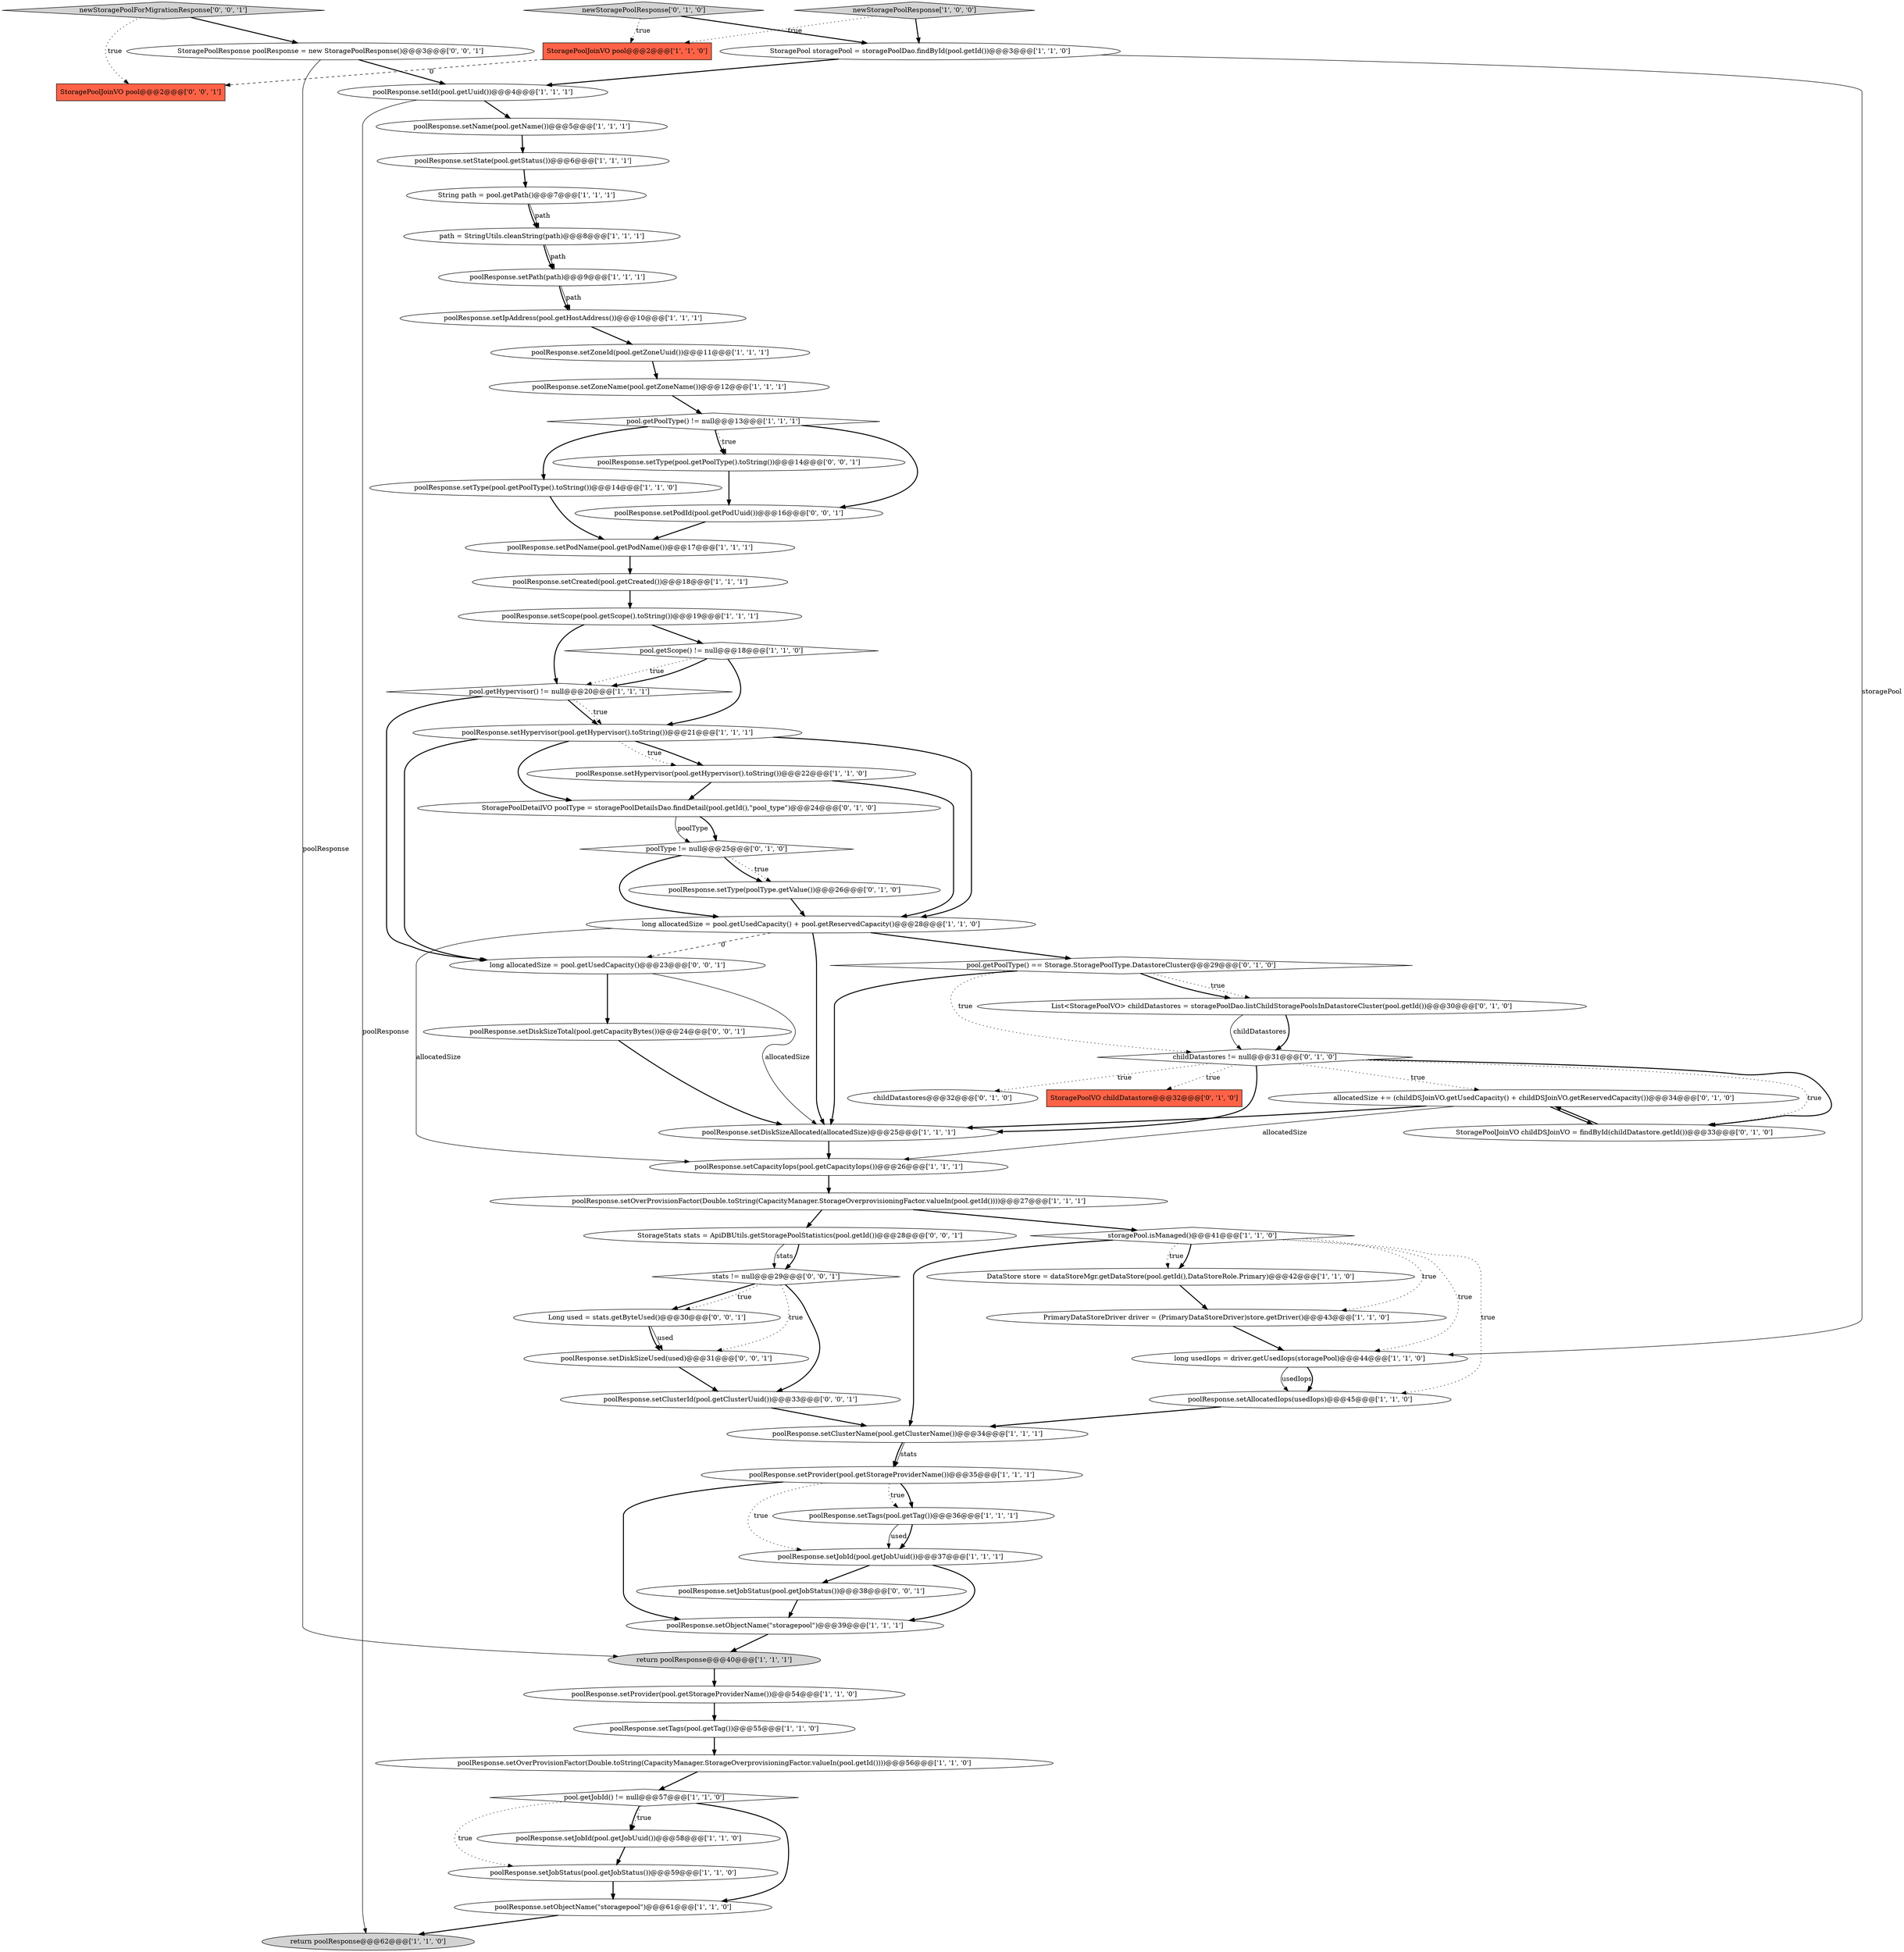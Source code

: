 digraph {
49 [style = filled, label = "newStoragePoolResponse['0', '1', '0']", fillcolor = lightgray, shape = diamond image = "AAA0AAABBB2BBB"];
41 [style = filled, label = "String path = pool.getPath()@@@7@@@['1', '1', '1']", fillcolor = white, shape = ellipse image = "AAA0AAABBB1BBB"];
53 [style = filled, label = "poolResponse.setType(poolType.getValue())@@@26@@@['0', '1', '0']", fillcolor = white, shape = ellipse image = "AAA1AAABBB2BBB"];
21 [style = filled, label = "poolResponse.setCreated(pool.getCreated())@@@18@@@['1', '1', '1']", fillcolor = white, shape = ellipse image = "AAA0AAABBB1BBB"];
30 [style = filled, label = "pool.getPoolType() != null@@@13@@@['1', '1', '1']", fillcolor = white, shape = diamond image = "AAA0AAABBB1BBB"];
42 [style = filled, label = "poolResponse.setProvider(pool.getStorageProviderName())@@@35@@@['1', '1', '1']", fillcolor = white, shape = ellipse image = "AAA0AAABBB1BBB"];
66 [style = filled, label = "poolResponse.setType(pool.getPoolType().toString())@@@14@@@['0', '0', '1']", fillcolor = white, shape = ellipse image = "AAA0AAABBB3BBB"];
15 [style = filled, label = "pool.getScope() != null@@@18@@@['1', '1', '0']", fillcolor = white, shape = diamond image = "AAA0AAABBB1BBB"];
60 [style = filled, label = "newStoragePoolForMigrationResponse['0', '0', '1']", fillcolor = lightgray, shape = diamond image = "AAA0AAABBB3BBB"];
59 [style = filled, label = "poolResponse.setPodId(pool.getPodUuid())@@@16@@@['0', '0', '1']", fillcolor = white, shape = ellipse image = "AAA0AAABBB3BBB"];
62 [style = filled, label = "StoragePoolResponse poolResponse = new StoragePoolResponse()@@@3@@@['0', '0', '1']", fillcolor = white, shape = ellipse image = "AAA0AAABBB3BBB"];
7 [style = filled, label = "poolResponse.setTags(pool.getTag())@@@55@@@['1', '1', '0']", fillcolor = white, shape = ellipse image = "AAA0AAABBB1BBB"];
3 [style = filled, label = "poolResponse.setTags(pool.getTag())@@@36@@@['1', '1', '1']", fillcolor = white, shape = ellipse image = "AAA0AAABBB1BBB"];
40 [style = filled, label = "poolResponse.setJobStatus(pool.getJobStatus())@@@59@@@['1', '1', '0']", fillcolor = white, shape = ellipse image = "AAA0AAABBB1BBB"];
9 [style = filled, label = "DataStore store = dataStoreMgr.getDataStore(pool.getId(),DataStoreRole.Primary)@@@42@@@['1', '1', '0']", fillcolor = white, shape = ellipse image = "AAA0AAABBB1BBB"];
24 [style = filled, label = "long allocatedSize = pool.getUsedCapacity() + pool.getReservedCapacity()@@@28@@@['1', '1', '0']", fillcolor = white, shape = ellipse image = "AAA0AAABBB1BBB"];
31 [style = filled, label = "path = StringUtils.cleanString(path)@@@8@@@['1', '1', '1']", fillcolor = white, shape = ellipse image = "AAA0AAABBB1BBB"];
48 [style = filled, label = "childDatastores != null@@@31@@@['0', '1', '0']", fillcolor = white, shape = diamond image = "AAA1AAABBB2BBB"];
28 [style = filled, label = "pool.getHypervisor() != null@@@20@@@['1', '1', '1']", fillcolor = white, shape = diamond image = "AAA0AAABBB1BBB"];
5 [style = filled, label = "poolResponse.setHypervisor(pool.getHypervisor().toString())@@@22@@@['1', '1', '0']", fillcolor = white, shape = ellipse image = "AAA0AAABBB1BBB"];
34 [style = filled, label = "pool.getJobId() != null@@@57@@@['1', '1', '0']", fillcolor = white, shape = diamond image = "AAA0AAABBB1BBB"];
47 [style = filled, label = "pool.getPoolType() == Storage.StoragePoolType.DatastoreCluster@@@29@@@['0', '1', '0']", fillcolor = white, shape = diamond image = "AAA1AAABBB2BBB"];
4 [style = filled, label = "poolResponse.setOverProvisionFactor(Double.toString(CapacityManager.StorageOverprovisioningFactor.valueIn(pool.getId())))@@@27@@@['1', '1', '1']", fillcolor = white, shape = ellipse image = "AAA0AAABBB1BBB"];
22 [style = filled, label = "poolResponse.setJobId(pool.getJobUuid())@@@37@@@['1', '1', '1']", fillcolor = white, shape = ellipse image = "AAA0AAABBB1BBB"];
0 [style = filled, label = "poolResponse.setPath(path)@@@9@@@['1', '1', '1']", fillcolor = white, shape = ellipse image = "AAA0AAABBB1BBB"];
14 [style = filled, label = "poolResponse.setOverProvisionFactor(Double.toString(CapacityManager.StorageOverprovisioningFactor.valueIn(pool.getId())))@@@56@@@['1', '1', '0']", fillcolor = white, shape = ellipse image = "AAA0AAABBB1BBB"];
36 [style = filled, label = "PrimaryDataStoreDriver driver = (PrimaryDataStoreDriver)store.getDriver()@@@43@@@['1', '1', '0']", fillcolor = white, shape = ellipse image = "AAA0AAABBB1BBB"];
11 [style = filled, label = "poolResponse.setClusterName(pool.getClusterName())@@@34@@@['1', '1', '1']", fillcolor = white, shape = ellipse image = "AAA0AAABBB1BBB"];
67 [style = filled, label = "poolResponse.setDiskSizeUsed(used)@@@31@@@['0', '0', '1']", fillcolor = white, shape = ellipse image = "AAA0AAABBB3BBB"];
2 [style = filled, label = "poolResponse.setDiskSizeAllocated(allocatedSize)@@@25@@@['1', '1', '1']", fillcolor = white, shape = ellipse image = "AAA0AAABBB1BBB"];
10 [style = filled, label = "StoragePoolJoinVO pool@@@2@@@['1', '1', '0']", fillcolor = tomato, shape = box image = "AAA0AAABBB1BBB"];
13 [style = filled, label = "poolResponse.setJobId(pool.getJobUuid())@@@58@@@['1', '1', '0']", fillcolor = white, shape = ellipse image = "AAA0AAABBB1BBB"];
56 [style = filled, label = "StorageStats stats = ApiDBUtils.getStoragePoolStatistics(pool.getId())@@@28@@@['0', '0', '1']", fillcolor = white, shape = ellipse image = "AAA0AAABBB3BBB"];
8 [style = filled, label = "poolResponse.setHypervisor(pool.getHypervisor().toString())@@@21@@@['1', '1', '1']", fillcolor = white, shape = ellipse image = "AAA0AAABBB1BBB"];
63 [style = filled, label = "StoragePoolJoinVO pool@@@2@@@['0', '0', '1']", fillcolor = tomato, shape = box image = "AAA0AAABBB3BBB"];
52 [style = filled, label = "StoragePoolDetailVO poolType = storagePoolDetailsDao.findDetail(pool.getId(),\"pool_type\")@@@24@@@['0', '1', '0']", fillcolor = white, shape = ellipse image = "AAA1AAABBB2BBB"];
65 [style = filled, label = "poolResponse.setDiskSizeTotal(pool.getCapacityBytes())@@@24@@@['0', '0', '1']", fillcolor = white, shape = ellipse image = "AAA0AAABBB3BBB"];
20 [style = filled, label = "poolResponse.setType(pool.getPoolType().toString())@@@14@@@['1', '1', '0']", fillcolor = white, shape = ellipse image = "AAA0AAABBB1BBB"];
25 [style = filled, label = "poolResponse.setPodName(pool.getPodName())@@@17@@@['1', '1', '1']", fillcolor = white, shape = ellipse image = "AAA0AAABBB1BBB"];
61 [style = filled, label = "poolResponse.setClusterId(pool.getClusterUuid())@@@33@@@['0', '0', '1']", fillcolor = white, shape = ellipse image = "AAA0AAABBB3BBB"];
18 [style = filled, label = "newStoragePoolResponse['1', '0', '0']", fillcolor = lightgray, shape = diamond image = "AAA0AAABBB1BBB"];
17 [style = filled, label = "poolResponse.setCapacityIops(pool.getCapacityIops())@@@26@@@['1', '1', '1']", fillcolor = white, shape = ellipse image = "AAA0AAABBB1BBB"];
27 [style = filled, label = "poolResponse.setZoneName(pool.getZoneName())@@@12@@@['1', '1', '1']", fillcolor = white, shape = ellipse image = "AAA0AAABBB1BBB"];
37 [style = filled, label = "poolResponse.setState(pool.getStatus())@@@6@@@['1', '1', '1']", fillcolor = white, shape = ellipse image = "AAA0AAABBB1BBB"];
64 [style = filled, label = "stats != null@@@29@@@['0', '0', '1']", fillcolor = white, shape = diamond image = "AAA0AAABBB3BBB"];
6 [style = filled, label = "poolResponse.setId(pool.getUuid())@@@4@@@['1', '1', '1']", fillcolor = white, shape = ellipse image = "AAA0AAABBB1BBB"];
38 [style = filled, label = "poolResponse.setZoneId(pool.getZoneUuid())@@@11@@@['1', '1', '1']", fillcolor = white, shape = ellipse image = "AAA0AAABBB1BBB"];
1 [style = filled, label = "poolResponse.setName(pool.getName())@@@5@@@['1', '1', '1']", fillcolor = white, shape = ellipse image = "AAA0AAABBB1BBB"];
43 [style = filled, label = "poolResponse.setProvider(pool.getStorageProviderName())@@@54@@@['1', '1', '0']", fillcolor = white, shape = ellipse image = "AAA0AAABBB1BBB"];
54 [style = filled, label = "allocatedSize += (childDSJoinVO.getUsedCapacity() + childDSJoinVO.getReservedCapacity())@@@34@@@['0', '1', '0']", fillcolor = white, shape = ellipse image = "AAA1AAABBB2BBB"];
26 [style = filled, label = "return poolResponse@@@40@@@['1', '1', '1']", fillcolor = lightgray, shape = ellipse image = "AAA0AAABBB1BBB"];
29 [style = filled, label = "poolResponse.setObjectName(\"storagepool\")@@@39@@@['1', '1', '1']", fillcolor = white, shape = ellipse image = "AAA0AAABBB1BBB"];
51 [style = filled, label = "StoragePoolJoinVO childDSJoinVO = findById(childDatastore.getId())@@@33@@@['0', '1', '0']", fillcolor = white, shape = ellipse image = "AAA1AAABBB2BBB"];
23 [style = filled, label = "poolResponse.setObjectName(\"storagepool\")@@@61@@@['1', '1', '0']", fillcolor = white, shape = ellipse image = "AAA0AAABBB1BBB"];
57 [style = filled, label = "Long used = stats.getByteUsed()@@@30@@@['0', '0', '1']", fillcolor = white, shape = ellipse image = "AAA0AAABBB3BBB"];
45 [style = filled, label = "poolType != null@@@25@@@['0', '1', '0']", fillcolor = white, shape = diamond image = "AAA1AAABBB2BBB"];
12 [style = filled, label = "poolResponse.setAllocatedIops(usedIops)@@@45@@@['1', '1', '0']", fillcolor = white, shape = ellipse image = "AAA0AAABBB1BBB"];
32 [style = filled, label = "poolResponse.setIpAddress(pool.getHostAddress())@@@10@@@['1', '1', '1']", fillcolor = white, shape = ellipse image = "AAA0AAABBB1BBB"];
55 [style = filled, label = "long allocatedSize = pool.getUsedCapacity()@@@23@@@['0', '0', '1']", fillcolor = white, shape = ellipse image = "AAA0AAABBB3BBB"];
39 [style = filled, label = "storagePool.isManaged()@@@41@@@['1', '1', '0']", fillcolor = white, shape = diamond image = "AAA0AAABBB1BBB"];
44 [style = filled, label = "childDatastores@@@32@@@['0', '1', '0']", fillcolor = white, shape = ellipse image = "AAA0AAABBB2BBB"];
50 [style = filled, label = "List<StoragePoolVO> childDatastores = storagePoolDao.listChildStoragePoolsInDatastoreCluster(pool.getId())@@@30@@@['0', '1', '0']", fillcolor = white, shape = ellipse image = "AAA1AAABBB2BBB"];
58 [style = filled, label = "poolResponse.setJobStatus(pool.getJobStatus())@@@38@@@['0', '0', '1']", fillcolor = white, shape = ellipse image = "AAA0AAABBB3BBB"];
19 [style = filled, label = "return poolResponse@@@62@@@['1', '1', '0']", fillcolor = lightgray, shape = ellipse image = "AAA0AAABBB1BBB"];
46 [style = filled, label = "StoragePoolVO childDatastore@@@32@@@['0', '1', '0']", fillcolor = tomato, shape = box image = "AAA1AAABBB2BBB"];
35 [style = filled, label = "StoragePool storagePool = storagePoolDao.findById(pool.getId())@@@3@@@['1', '1', '0']", fillcolor = white, shape = ellipse image = "AAA0AAABBB1BBB"];
16 [style = filled, label = "poolResponse.setScope(pool.getScope().toString())@@@19@@@['1', '1', '1']", fillcolor = white, shape = ellipse image = "AAA0AAABBB1BBB"];
33 [style = filled, label = "long usedIops = driver.getUsedIops(storagePool)@@@44@@@['1', '1', '0']", fillcolor = white, shape = ellipse image = "AAA0AAABBB1BBB"];
22->29 [style = bold, label=""];
42->22 [style = dotted, label="true"];
34->40 [style = dotted, label="true"];
30->66 [style = dotted, label="true"];
24->47 [style = bold, label=""];
47->48 [style = dotted, label="true"];
64->57 [style = bold, label=""];
67->61 [style = bold, label=""];
0->32 [style = solid, label="path"];
34->23 [style = bold, label=""];
8->55 [style = bold, label=""];
8->52 [style = bold, label=""];
51->54 [style = bold, label=""];
52->45 [style = bold, label=""];
30->66 [style = bold, label=""];
1->37 [style = bold, label=""];
2->17 [style = bold, label=""];
20->25 [style = bold, label=""];
48->46 [style = dotted, label="true"];
17->4 [style = bold, label=""];
9->36 [style = bold, label=""];
30->59 [style = bold, label=""];
42->3 [style = bold, label=""];
39->36 [style = dotted, label="true"];
27->30 [style = bold, label=""];
8->5 [style = dotted, label="true"];
16->28 [style = bold, label=""];
18->10 [style = dotted, label="true"];
65->2 [style = bold, label=""];
54->51 [style = bold, label=""];
33->12 [style = solid, label="usedIops"];
43->7 [style = bold, label=""];
15->8 [style = bold, label=""];
33->12 [style = bold, label=""];
54->17 [style = solid, label="allocatedSize"];
39->12 [style = dotted, label="true"];
47->50 [style = dotted, label="true"];
45->53 [style = dotted, label="true"];
35->6 [style = bold, label=""];
32->38 [style = bold, label=""];
8->5 [style = bold, label=""];
66->59 [style = bold, label=""];
41->31 [style = solid, label="path"];
15->28 [style = dotted, label="true"];
24->2 [style = bold, label=""];
59->25 [style = bold, label=""];
56->64 [style = solid, label="stats"];
28->8 [style = bold, label=""];
6->19 [style = solid, label="poolResponse"];
3->22 [style = solid, label="used"];
49->35 [style = bold, label=""];
56->64 [style = bold, label=""];
55->65 [style = bold, label=""];
34->13 [style = dotted, label="true"];
7->14 [style = bold, label=""];
57->67 [style = solid, label="used"];
25->21 [style = bold, label=""];
28->55 [style = bold, label=""];
22->58 [style = bold, label=""];
50->48 [style = solid, label="childDatastores"];
4->56 [style = bold, label=""];
5->24 [style = bold, label=""];
24->55 [style = dashed, label="0"];
10->63 [style = dashed, label="0"];
14->34 [style = bold, label=""];
3->22 [style = bold, label=""];
53->24 [style = bold, label=""];
64->57 [style = dotted, label="true"];
42->29 [style = bold, label=""];
39->11 [style = bold, label=""];
34->13 [style = bold, label=""];
37->41 [style = bold, label=""];
35->33 [style = solid, label="storagePool"];
48->54 [style = dotted, label="true"];
62->6 [style = bold, label=""];
54->2 [style = bold, label=""];
40->23 [style = bold, label=""];
61->11 [style = bold, label=""];
21->16 [style = bold, label=""];
57->67 [style = bold, label=""];
48->44 [style = dotted, label="true"];
41->31 [style = bold, label=""];
60->63 [style = dotted, label="true"];
45->53 [style = bold, label=""];
30->20 [style = bold, label=""];
39->33 [style = dotted, label="true"];
39->9 [style = bold, label=""];
36->33 [style = bold, label=""];
58->29 [style = bold, label=""];
28->8 [style = dotted, label="true"];
8->24 [style = bold, label=""];
48->2 [style = bold, label=""];
6->1 [style = bold, label=""];
39->9 [style = dotted, label="true"];
18->35 [style = bold, label=""];
26->43 [style = bold, label=""];
31->0 [style = solid, label="path"];
5->52 [style = bold, label=""];
23->19 [style = bold, label=""];
0->32 [style = bold, label=""];
11->42 [style = solid, label="stats"];
48->51 [style = dotted, label="true"];
48->51 [style = bold, label=""];
4->39 [style = bold, label=""];
55->2 [style = solid, label="allocatedSize"];
16->15 [style = bold, label=""];
50->48 [style = bold, label=""];
64->61 [style = bold, label=""];
42->3 [style = dotted, label="true"];
13->40 [style = bold, label=""];
62->26 [style = solid, label="poolResponse"];
15->28 [style = bold, label=""];
60->62 [style = bold, label=""];
24->17 [style = solid, label="allocatedSize"];
45->24 [style = bold, label=""];
47->2 [style = bold, label=""];
49->10 [style = dotted, label="true"];
47->50 [style = bold, label=""];
11->42 [style = bold, label=""];
52->45 [style = solid, label="poolType"];
12->11 [style = bold, label=""];
64->67 [style = dotted, label="true"];
38->27 [style = bold, label=""];
31->0 [style = bold, label=""];
29->26 [style = bold, label=""];
}
